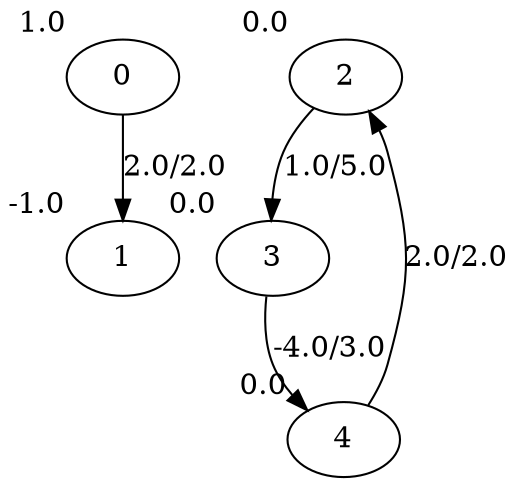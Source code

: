 digraph G {

 0 [label=0 xlabel=1.0]
 1 [label=1 xlabel=-1.0]
 2 [label=2 xlabel=0.0]
 3 [label=3 xlabel=0.0]
 4 [label=4 xlabel=0.0]

  0->1	[label="2.0/2.0"]
  2->3	[label="1.0/5.0"]
  3->4	[label="-4.0/3.0"]
  4->2	[label="2.0/2.0"]

}